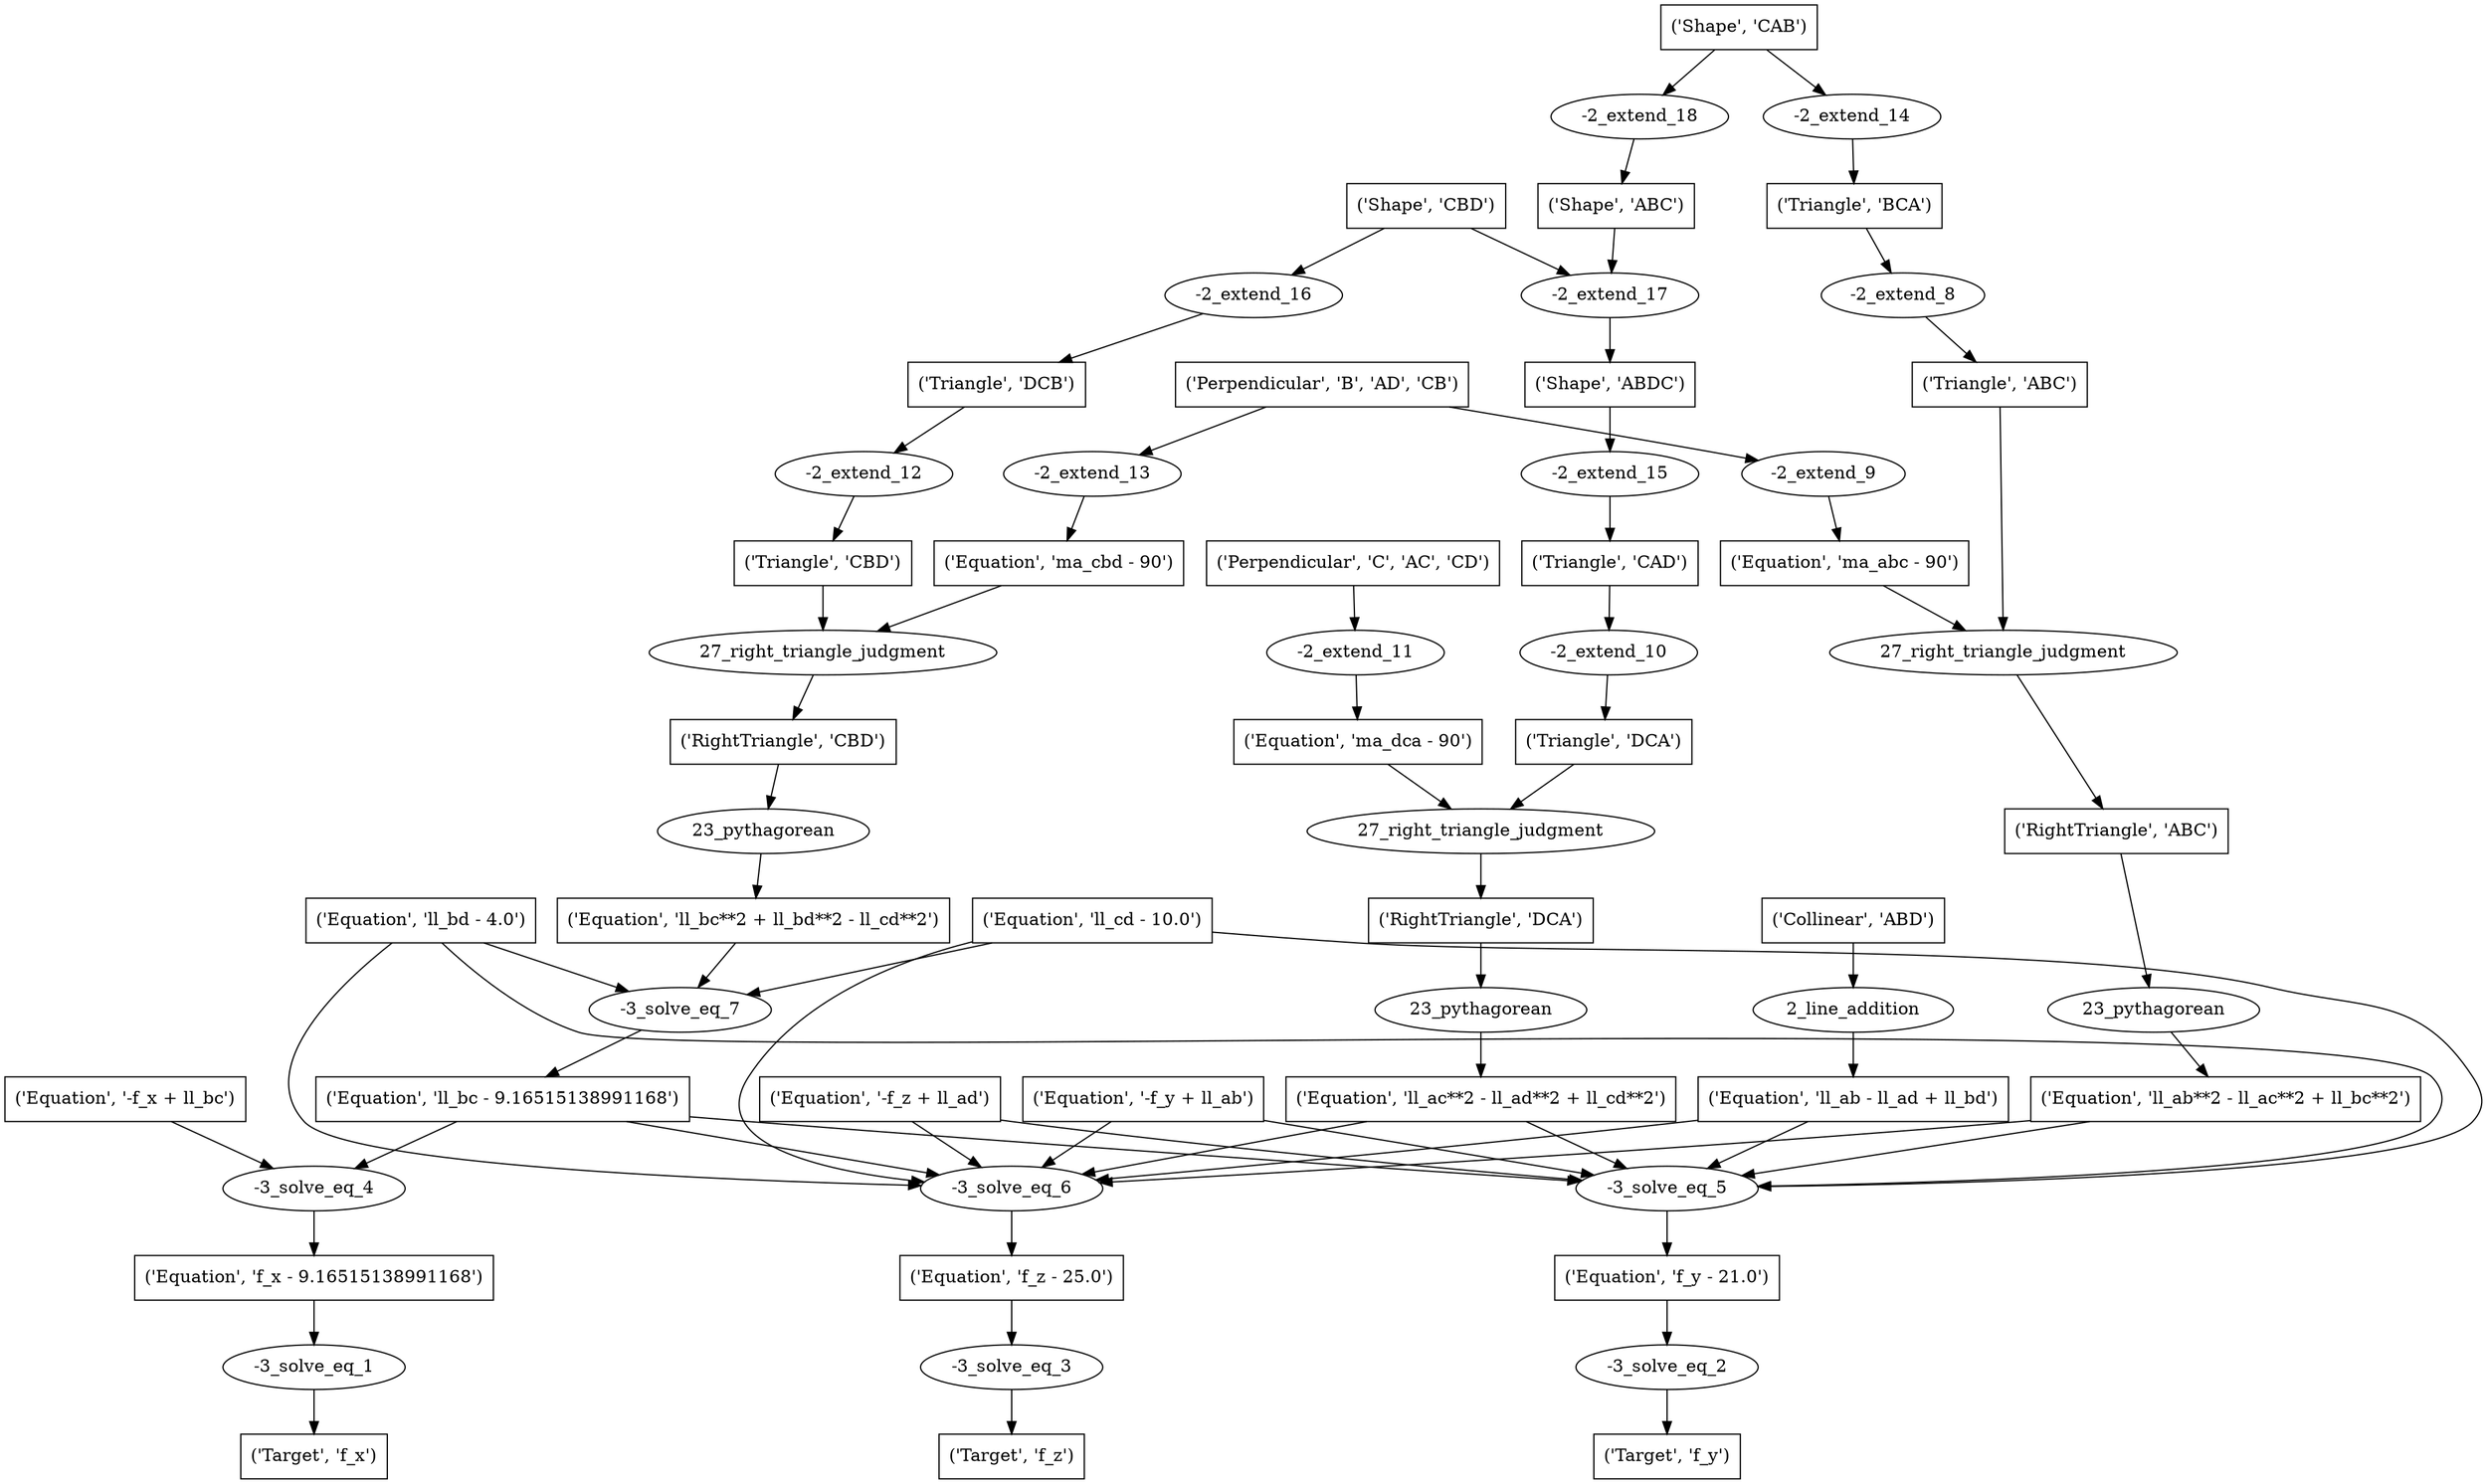 digraph 1 {
	0 [label="('Target', 'f_x')" shape=box]
	1 [label="-3_solve_eq_1"]
	1 -> 0
	2 [label="('Equation', 'f_x - 9.16515138991168')" shape=box]
	2 -> 1
	3 [label="('Target', 'f_y')" shape=box]
	4 [label="-3_solve_eq_2"]
	4 -> 3
	5 [label="('Equation', 'f_y - 21.0')" shape=box]
	5 -> 4
	6 [label="('Target', 'f_z')" shape=box]
	7 [label="-3_solve_eq_3"]
	7 -> 6
	8 [label="('Equation', 'f_z - 25.0')" shape=box]
	8 -> 7
	9 [label="-3_solve_eq_4"]
	9 -> 2
	10 [label="('Equation', '-f_x + ll_bc')" shape=box]
	10 -> 9
	11 [label="('Equation', 'll_bc - 9.16515138991168')" shape=box]
	11 -> 9
	12 [label="-3_solve_eq_5"]
	12 -> 5
	13 [label="('Equation', 'll_cd - 10.0')" shape=box]
	13 -> 12
	14 [label="('Equation', 'll_bd - 4.0')" shape=box]
	14 -> 12
	15 [label="('Equation', '-f_y + ll_ab')" shape=box]
	15 -> 12
	16 [label="('Equation', '-f_z + ll_ad')" shape=box]
	16 -> 12
	17 [label="('Equation', 'll_ab - ll_ad + ll_bd')" shape=box]
	17 -> 12
	18 [label="('Equation', 'll_ab**2 - ll_ac**2 + ll_bc**2')" shape=box]
	18 -> 12
	19 [label="('Equation', 'll_ac**2 - ll_ad**2 + ll_cd**2')" shape=box]
	19 -> 12
	11 -> 12
	20 [label="-3_solve_eq_6"]
	20 -> 8
	13 -> 20
	14 -> 20
	15 -> 20
	16 -> 20
	17 -> 20
	18 -> 20
	19 -> 20
	11 -> 20
	21 [label="-3_solve_eq_7"]
	21 -> 11
	13 -> 21
	14 -> 21
	22 [label="('Equation', 'll_bc**2 + ll_bd**2 - ll_cd**2')" shape=box]
	22 -> 21
	23 [label="2_line_addition"]
	23 -> 17
	24 [label="('Collinear', 'ABD')" shape=box]
	24 -> 23
	25 [label="23_pythagorean"]
	25 -> 18
	26 [label="('RightTriangle', 'ABC')" shape=box]
	26 -> 25
	27 [label="23_pythagorean"]
	27 -> 19
	28 [label="('RightTriangle', 'DCA')" shape=box]
	28 -> 27
	29 [label="23_pythagorean"]
	29 -> 22
	30 [label="('RightTriangle', 'CBD')" shape=box]
	30 -> 29
	31 [label="27_right_triangle_judgment"]
	31 -> 26
	32 [label="('Triangle', 'ABC')" shape=box]
	32 -> 31
	33 [label="('Equation', 'ma_abc - 90')" shape=box]
	33 -> 31
	34 [label="27_right_triangle_judgment"]
	34 -> 28
	35 [label="('Triangle', 'DCA')" shape=box]
	35 -> 34
	36 [label="('Equation', 'ma_dca - 90')" shape=box]
	36 -> 34
	37 [label="27_right_triangle_judgment"]
	37 -> 30
	38 [label="('Triangle', 'CBD')" shape=box]
	38 -> 37
	39 [label="('Equation', 'ma_cbd - 90')" shape=box]
	39 -> 37
	40 [label="-2_extend_8"]
	40 -> 32
	41 [label="('Triangle', 'BCA')" shape=box]
	41 -> 40
	42 [label="-2_extend_9"]
	42 -> 33
	43 [label="('Perpendicular', 'B', 'AD', 'CB')" shape=box]
	43 -> 42
	44 [label="-2_extend_10"]
	44 -> 35
	45 [label="('Triangle', 'CAD')" shape=box]
	45 -> 44
	46 [label="-2_extend_11"]
	46 -> 36
	47 [label="('Perpendicular', 'C', 'AC', 'CD')" shape=box]
	47 -> 46
	48 [label="-2_extend_12"]
	48 -> 38
	49 [label="('Triangle', 'DCB')" shape=box]
	49 -> 48
	50 [label="-2_extend_13"]
	50 -> 39
	43 -> 50
	51 [label="-2_extend_14"]
	51 -> 41
	52 [label="('Shape', 'CAB')" shape=box]
	52 -> 51
	53 [label="-2_extend_15"]
	53 -> 45
	54 [label="('Shape', 'ABDC')" shape=box]
	54 -> 53
	55 [label="-2_extend_16"]
	55 -> 49
	56 [label="('Shape', 'CBD')" shape=box]
	56 -> 55
	57 [label="-2_extend_17"]
	57 -> 54
	58 [label="('Shape', 'ABC')" shape=box]
	58 -> 57
	56 -> 57
	59 [label="-2_extend_18"]
	59 -> 58
	52 -> 59
}

